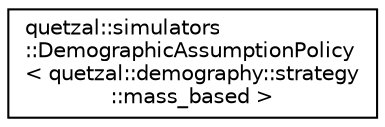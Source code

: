 digraph "Graphical Class Hierarchy"
{
 // LATEX_PDF_SIZE
  edge [fontname="Helvetica",fontsize="10",labelfontname="Helvetica",labelfontsize="10"];
  node [fontname="Helvetica",fontsize="10",shape=record];
  rankdir="LR";
  Node0 [label="quetzal::simulators\l::DemographicAssumptionPolicy\l\< quetzal::demography::strategy\l::mass_based \>",height=0.2,width=0.4,color="black", fillcolor="white", style="filled",URL="$classquetzal_1_1simulators_1_1_demographic_assumption_policy_3_01quetzal_1_1demography_1_1strategy_1_1mass__based_01_4.html",tooltip=" "];
}
